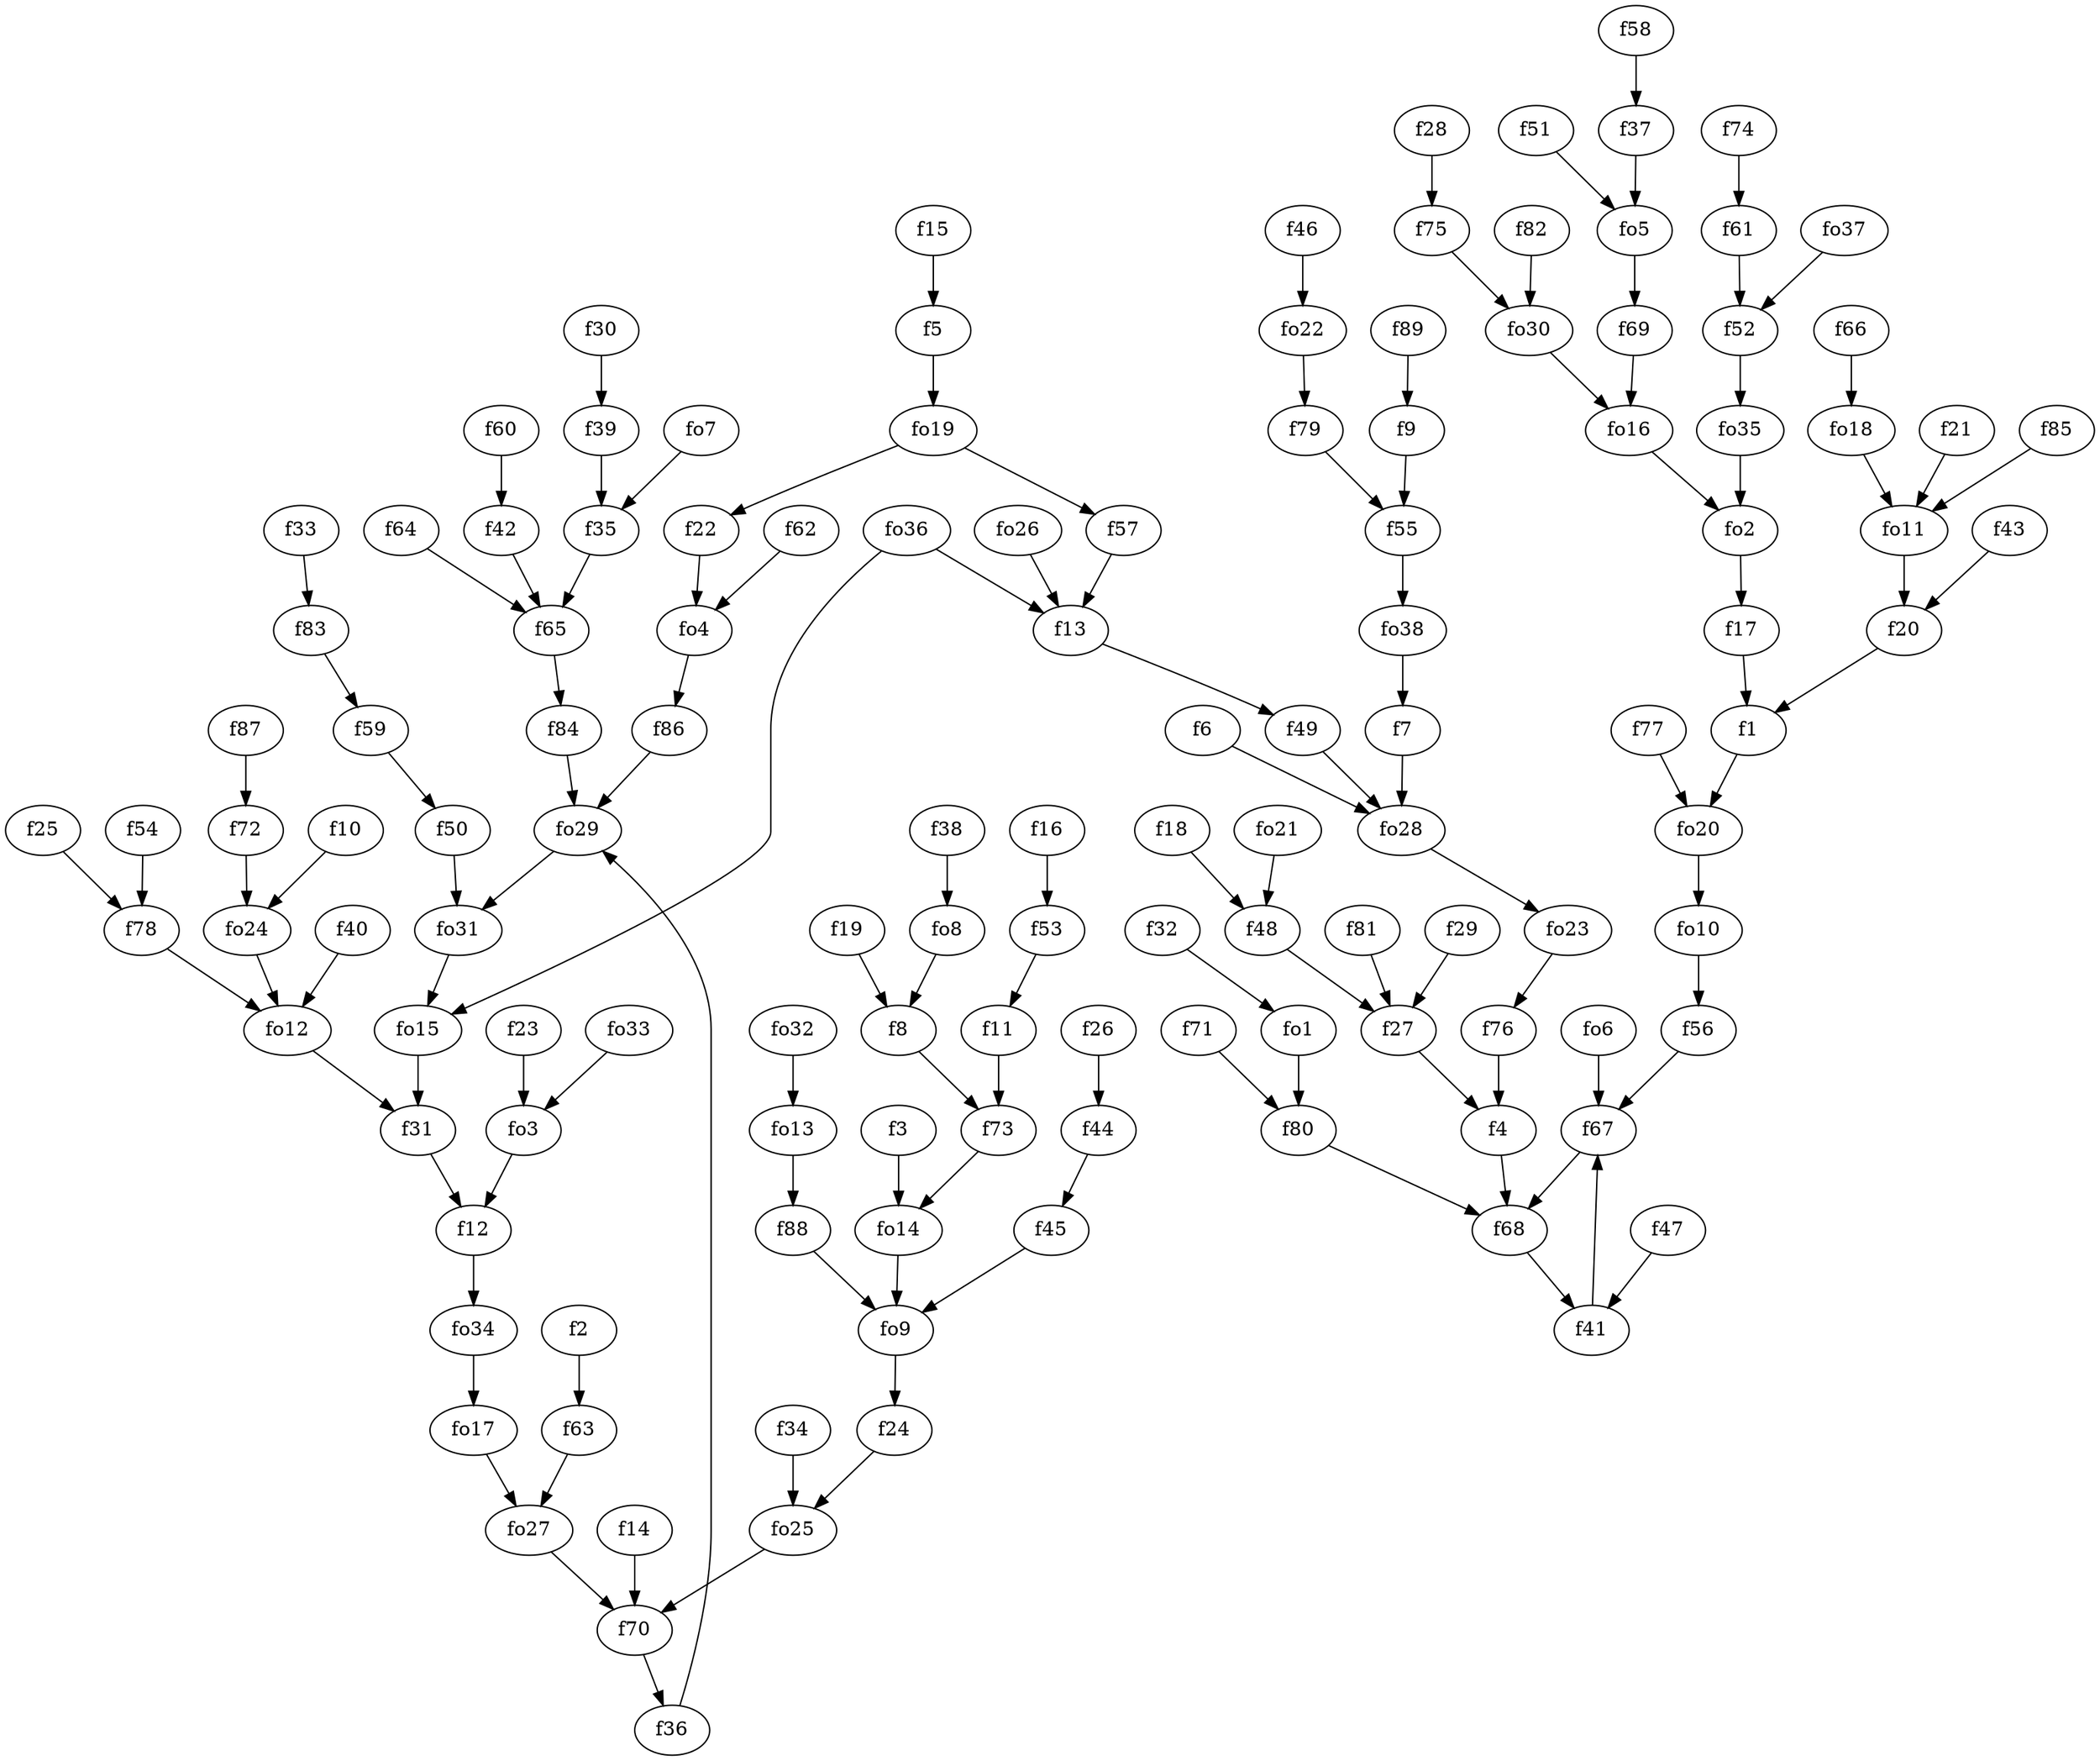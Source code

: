 strict digraph  {
f1;
f2;
f3;
f4;
f5;
f6;
f7;
f8;
f9;
f10;
f11;
f12;
f13;
f14;
f15;
f16;
f17;
f18;
f19;
f20;
f21;
f22;
f23;
f24;
f25;
f26;
f27;
f28;
f29;
f30;
f31;
f32;
f33;
f34;
f35;
f36;
f37;
f38;
f39;
f40;
f41;
f42;
f43;
f44;
f45;
f46;
f47;
f48;
f49;
f50;
f51;
f52;
f53;
f54;
f55;
f56;
f57;
f58;
f59;
f60;
f61;
f62;
f63;
f64;
f65;
f66;
f67;
f68;
f69;
f70;
f71;
f72;
f73;
f74;
f75;
f76;
f77;
f78;
f79;
f80;
f81;
f82;
f83;
f84;
f85;
f86;
f87;
f88;
f89;
fo1;
fo2;
fo3;
fo4;
fo5;
fo6;
fo7;
fo8;
fo9;
fo10;
fo11;
fo12;
fo13;
fo14;
fo15;
fo16;
fo17;
fo18;
fo19;
fo20;
fo21;
fo22;
fo23;
fo24;
fo25;
fo26;
fo27;
fo28;
fo29;
fo30;
fo31;
fo32;
fo33;
fo34;
fo35;
fo36;
fo37;
fo38;
f1 -> fo20  [weight=2];
f2 -> f63  [weight=2];
f3 -> fo14  [weight=2];
f4 -> f68  [weight=2];
f5 -> fo19  [weight=2];
f6 -> fo28  [weight=2];
f7 -> fo28  [weight=2];
f8 -> f73  [weight=2];
f9 -> f55  [weight=2];
f10 -> fo24  [weight=2];
f11 -> f73  [weight=2];
f12 -> fo34  [weight=2];
f13 -> f49  [weight=2];
f14 -> f70  [weight=2];
f15 -> f5  [weight=2];
f16 -> f53  [weight=2];
f17 -> f1  [weight=2];
f18 -> f48  [weight=2];
f19 -> f8  [weight=2];
f20 -> f1  [weight=2];
f21 -> fo11  [weight=2];
f22 -> fo4  [weight=2];
f23 -> fo3  [weight=2];
f24 -> fo25  [weight=2];
f25 -> f78  [weight=2];
f26 -> f44  [weight=2];
f27 -> f4  [weight=2];
f28 -> f75  [weight=2];
f29 -> f27  [weight=2];
f30 -> f39  [weight=2];
f31 -> f12  [weight=2];
f32 -> fo1  [weight=2];
f33 -> f83  [weight=2];
f34 -> fo25  [weight=2];
f35 -> f65  [weight=2];
f36 -> fo29  [weight=2];
f37 -> fo5  [weight=2];
f38 -> fo8  [weight=2];
f39 -> f35  [weight=2];
f40 -> fo12  [weight=2];
f41 -> f67  [weight=2];
f42 -> f65  [weight=2];
f43 -> f20  [weight=2];
f44 -> f45  [weight=2];
f45 -> fo9  [weight=2];
f46 -> fo22  [weight=2];
f47 -> f41  [weight=2];
f48 -> f27  [weight=2];
f49 -> fo28  [weight=2];
f50 -> fo31  [weight=2];
f51 -> fo5  [weight=2];
f52 -> fo35  [weight=2];
f53 -> f11  [weight=2];
f54 -> f78  [weight=2];
f55 -> fo38  [weight=2];
f56 -> f67  [weight=2];
f57 -> f13  [weight=2];
f58 -> f37  [weight=2];
f59 -> f50  [weight=2];
f60 -> f42  [weight=2];
f61 -> f52  [weight=2];
f62 -> fo4  [weight=2];
f63 -> fo27  [weight=2];
f64 -> f65  [weight=2];
f65 -> f84  [weight=2];
f66 -> fo18  [weight=2];
f67 -> f68  [weight=2];
f68 -> f41  [weight=2];
f69 -> fo16  [weight=2];
f70 -> f36  [weight=2];
f71 -> f80  [weight=2];
f72 -> fo24  [weight=2];
f73 -> fo14  [weight=2];
f74 -> f61  [weight=2];
f75 -> fo30  [weight=2];
f76 -> f4  [weight=2];
f77 -> fo20  [weight=2];
f78 -> fo12  [weight=2];
f79 -> f55  [weight=2];
f80 -> f68  [weight=2];
f81 -> f27  [weight=2];
f82 -> fo30  [weight=2];
f83 -> f59  [weight=2];
f84 -> fo29  [weight=2];
f85 -> fo11  [weight=2];
f86 -> fo29  [weight=2];
f87 -> f72  [weight=2];
f88 -> fo9  [weight=2];
f89 -> f9  [weight=2];
fo1 -> f80  [weight=2];
fo2 -> f17  [weight=2];
fo3 -> f12  [weight=2];
fo4 -> f86  [weight=2];
fo5 -> f69  [weight=2];
fo6 -> f67  [weight=2];
fo7 -> f35  [weight=2];
fo8 -> f8  [weight=2];
fo9 -> f24  [weight=2];
fo10 -> f56  [weight=2];
fo11 -> f20  [weight=2];
fo12 -> f31  [weight=2];
fo13 -> f88  [weight=2];
fo14 -> fo9  [weight=2];
fo15 -> f31  [weight=2];
fo16 -> fo2  [weight=2];
fo17 -> fo27  [weight=2];
fo18 -> fo11  [weight=2];
fo19 -> f57  [weight=2];
fo19 -> f22  [weight=2];
fo20 -> fo10  [weight=2];
fo21 -> f48  [weight=2];
fo22 -> f79  [weight=2];
fo23 -> f76  [weight=2];
fo24 -> fo12  [weight=2];
fo25 -> f70  [weight=2];
fo26 -> f13  [weight=2];
fo27 -> f70  [weight=2];
fo28 -> fo23  [weight=2];
fo29 -> fo31  [weight=2];
fo30 -> fo16  [weight=2];
fo31 -> fo15  [weight=2];
fo32 -> fo13  [weight=2];
fo33 -> fo3  [weight=2];
fo34 -> fo17  [weight=2];
fo35 -> fo2  [weight=2];
fo36 -> fo15  [weight=2];
fo36 -> f13  [weight=2];
fo37 -> f52  [weight=2];
fo38 -> f7  [weight=2];
}
